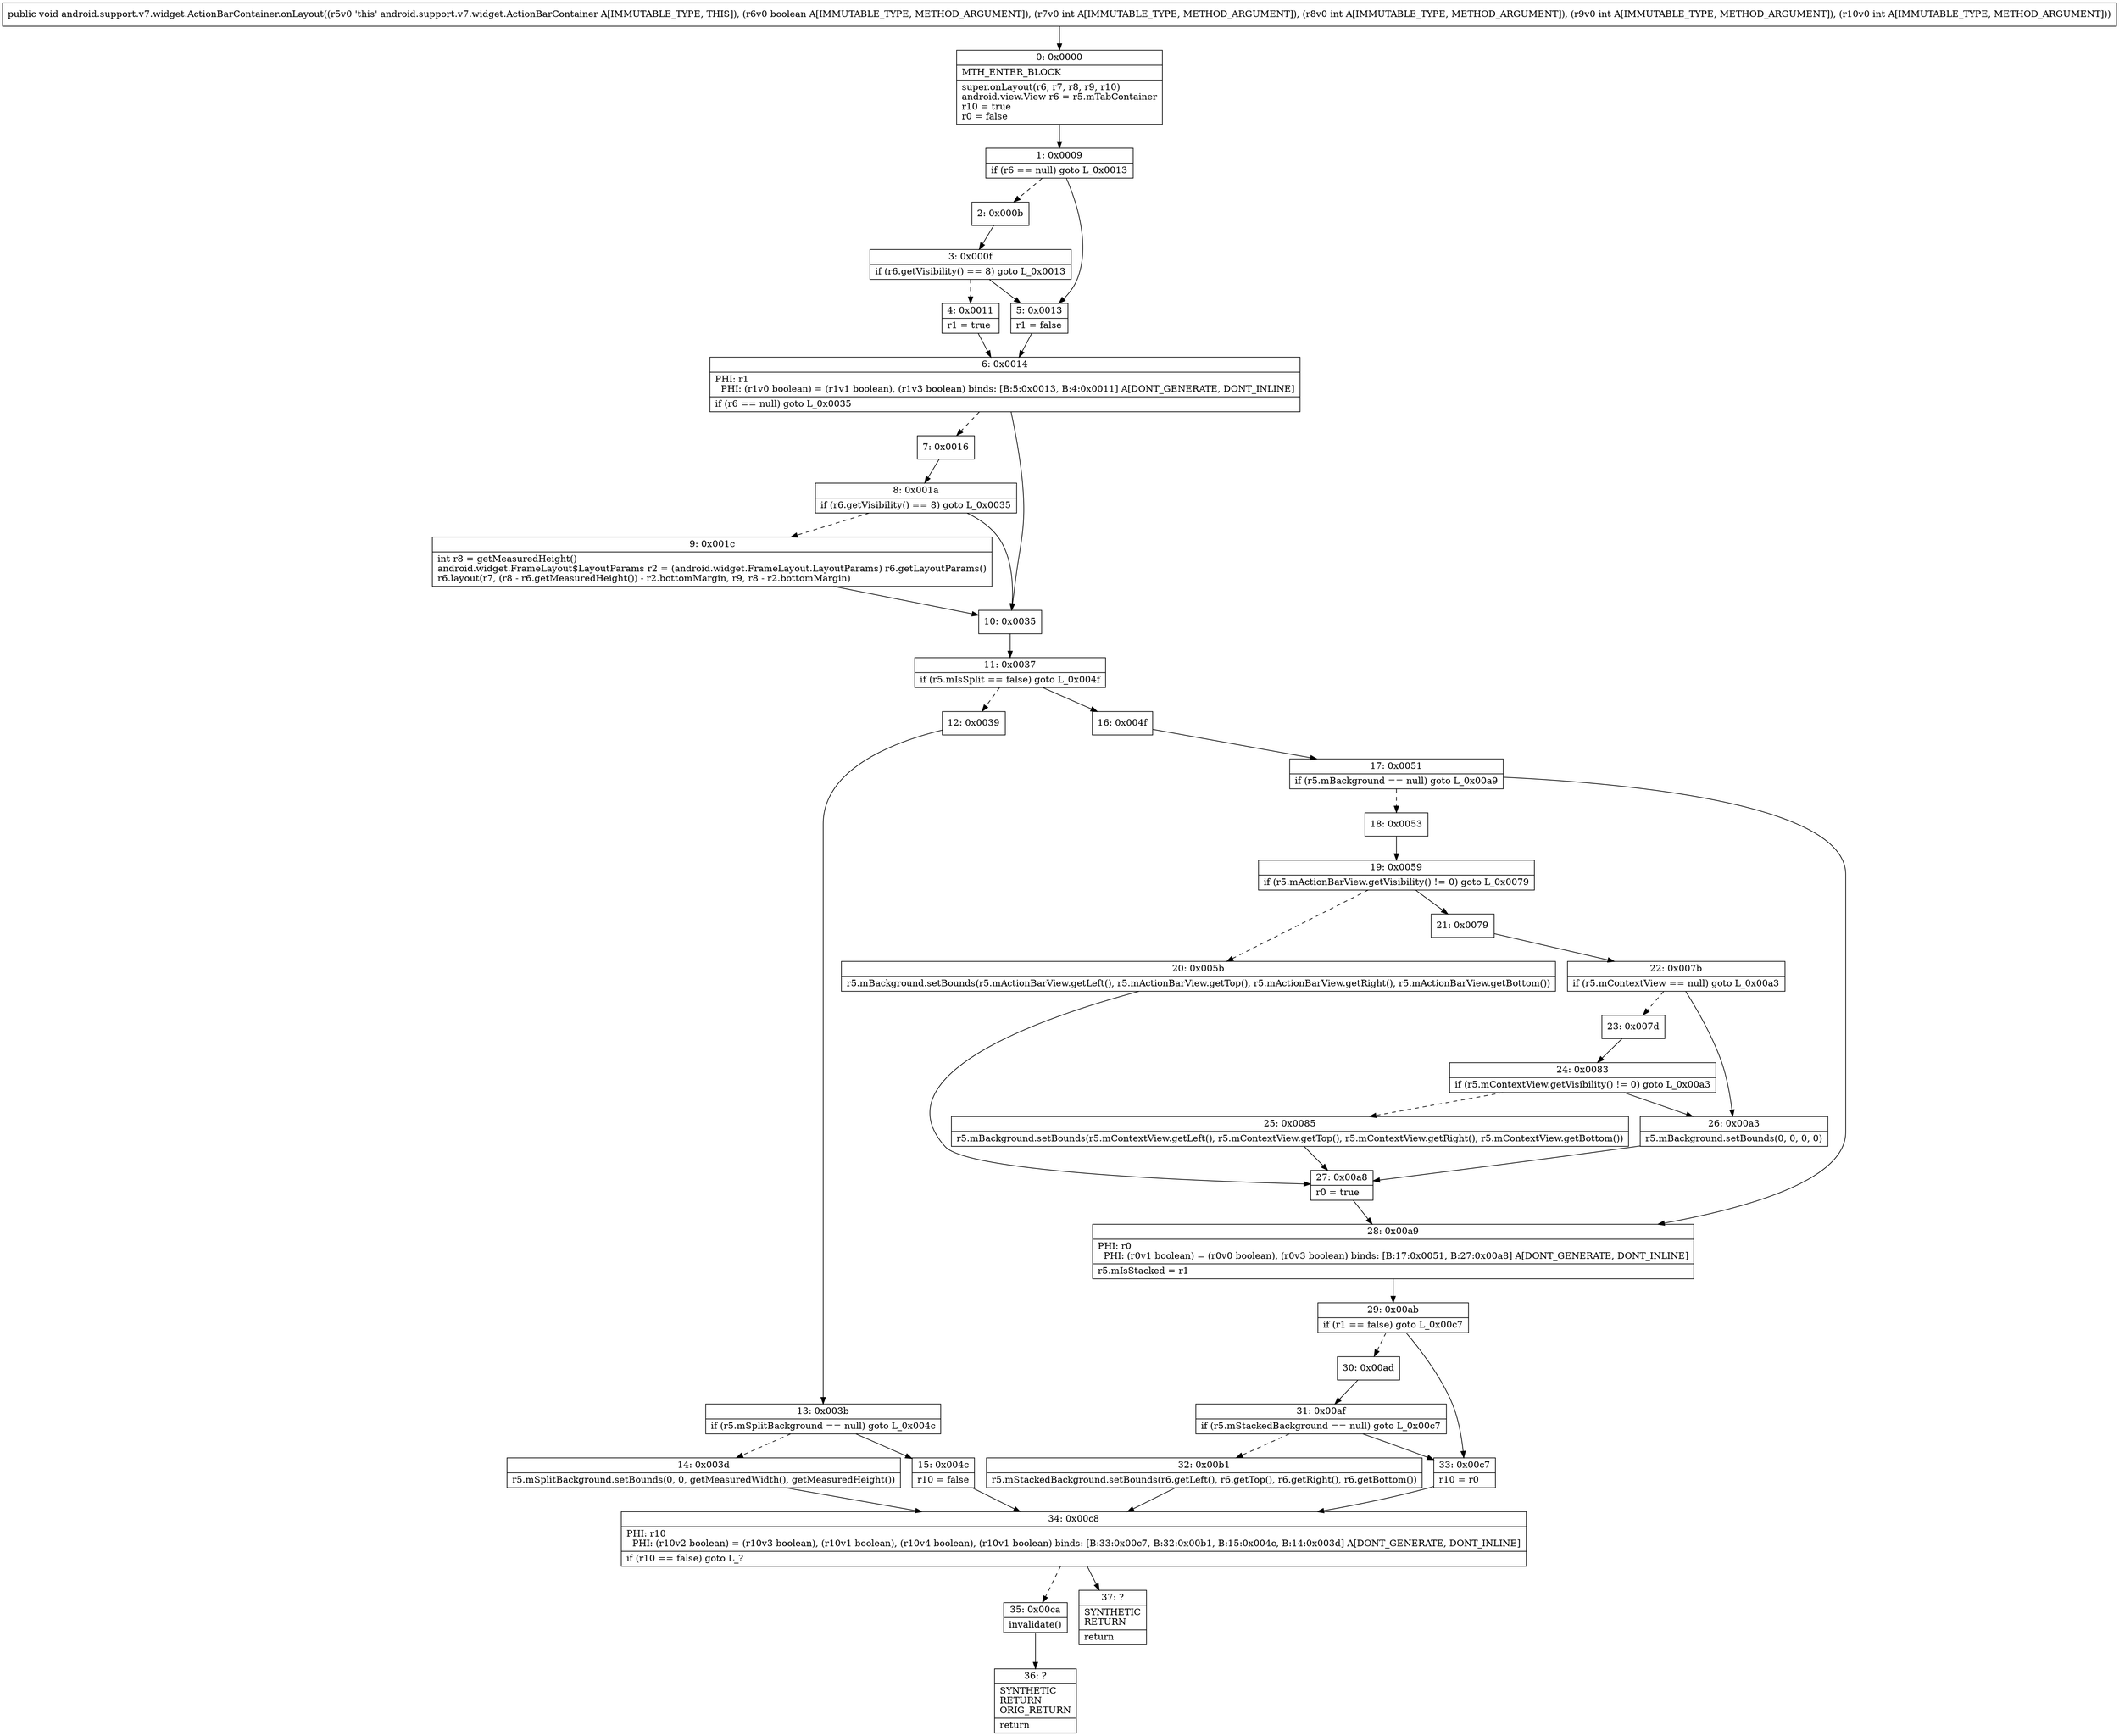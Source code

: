 digraph "CFG forandroid.support.v7.widget.ActionBarContainer.onLayout(ZIIII)V" {
Node_0 [shape=record,label="{0\:\ 0x0000|MTH_ENTER_BLOCK\l|super.onLayout(r6, r7, r8, r9, r10)\landroid.view.View r6 = r5.mTabContainer\lr10 = true\lr0 = false\l}"];
Node_1 [shape=record,label="{1\:\ 0x0009|if (r6 == null) goto L_0x0013\l}"];
Node_2 [shape=record,label="{2\:\ 0x000b}"];
Node_3 [shape=record,label="{3\:\ 0x000f|if (r6.getVisibility() == 8) goto L_0x0013\l}"];
Node_4 [shape=record,label="{4\:\ 0x0011|r1 = true\l}"];
Node_5 [shape=record,label="{5\:\ 0x0013|r1 = false\l}"];
Node_6 [shape=record,label="{6\:\ 0x0014|PHI: r1 \l  PHI: (r1v0 boolean) = (r1v1 boolean), (r1v3 boolean) binds: [B:5:0x0013, B:4:0x0011] A[DONT_GENERATE, DONT_INLINE]\l|if (r6 == null) goto L_0x0035\l}"];
Node_7 [shape=record,label="{7\:\ 0x0016}"];
Node_8 [shape=record,label="{8\:\ 0x001a|if (r6.getVisibility() == 8) goto L_0x0035\l}"];
Node_9 [shape=record,label="{9\:\ 0x001c|int r8 = getMeasuredHeight()\landroid.widget.FrameLayout$LayoutParams r2 = (android.widget.FrameLayout.LayoutParams) r6.getLayoutParams()\lr6.layout(r7, (r8 \- r6.getMeasuredHeight()) \- r2.bottomMargin, r9, r8 \- r2.bottomMargin)\l}"];
Node_10 [shape=record,label="{10\:\ 0x0035}"];
Node_11 [shape=record,label="{11\:\ 0x0037|if (r5.mIsSplit == false) goto L_0x004f\l}"];
Node_12 [shape=record,label="{12\:\ 0x0039}"];
Node_13 [shape=record,label="{13\:\ 0x003b|if (r5.mSplitBackground == null) goto L_0x004c\l}"];
Node_14 [shape=record,label="{14\:\ 0x003d|r5.mSplitBackground.setBounds(0, 0, getMeasuredWidth(), getMeasuredHeight())\l}"];
Node_15 [shape=record,label="{15\:\ 0x004c|r10 = false\l}"];
Node_16 [shape=record,label="{16\:\ 0x004f}"];
Node_17 [shape=record,label="{17\:\ 0x0051|if (r5.mBackground == null) goto L_0x00a9\l}"];
Node_18 [shape=record,label="{18\:\ 0x0053}"];
Node_19 [shape=record,label="{19\:\ 0x0059|if (r5.mActionBarView.getVisibility() != 0) goto L_0x0079\l}"];
Node_20 [shape=record,label="{20\:\ 0x005b|r5.mBackground.setBounds(r5.mActionBarView.getLeft(), r5.mActionBarView.getTop(), r5.mActionBarView.getRight(), r5.mActionBarView.getBottom())\l}"];
Node_21 [shape=record,label="{21\:\ 0x0079}"];
Node_22 [shape=record,label="{22\:\ 0x007b|if (r5.mContextView == null) goto L_0x00a3\l}"];
Node_23 [shape=record,label="{23\:\ 0x007d}"];
Node_24 [shape=record,label="{24\:\ 0x0083|if (r5.mContextView.getVisibility() != 0) goto L_0x00a3\l}"];
Node_25 [shape=record,label="{25\:\ 0x0085|r5.mBackground.setBounds(r5.mContextView.getLeft(), r5.mContextView.getTop(), r5.mContextView.getRight(), r5.mContextView.getBottom())\l}"];
Node_26 [shape=record,label="{26\:\ 0x00a3|r5.mBackground.setBounds(0, 0, 0, 0)\l}"];
Node_27 [shape=record,label="{27\:\ 0x00a8|r0 = true\l}"];
Node_28 [shape=record,label="{28\:\ 0x00a9|PHI: r0 \l  PHI: (r0v1 boolean) = (r0v0 boolean), (r0v3 boolean) binds: [B:17:0x0051, B:27:0x00a8] A[DONT_GENERATE, DONT_INLINE]\l|r5.mIsStacked = r1\l}"];
Node_29 [shape=record,label="{29\:\ 0x00ab|if (r1 == false) goto L_0x00c7\l}"];
Node_30 [shape=record,label="{30\:\ 0x00ad}"];
Node_31 [shape=record,label="{31\:\ 0x00af|if (r5.mStackedBackground == null) goto L_0x00c7\l}"];
Node_32 [shape=record,label="{32\:\ 0x00b1|r5.mStackedBackground.setBounds(r6.getLeft(), r6.getTop(), r6.getRight(), r6.getBottom())\l}"];
Node_33 [shape=record,label="{33\:\ 0x00c7|r10 = r0\l}"];
Node_34 [shape=record,label="{34\:\ 0x00c8|PHI: r10 \l  PHI: (r10v2 boolean) = (r10v3 boolean), (r10v1 boolean), (r10v4 boolean), (r10v1 boolean) binds: [B:33:0x00c7, B:32:0x00b1, B:15:0x004c, B:14:0x003d] A[DONT_GENERATE, DONT_INLINE]\l|if (r10 == false) goto L_?\l}"];
Node_35 [shape=record,label="{35\:\ 0x00ca|invalidate()\l}"];
Node_36 [shape=record,label="{36\:\ ?|SYNTHETIC\lRETURN\lORIG_RETURN\l|return\l}"];
Node_37 [shape=record,label="{37\:\ ?|SYNTHETIC\lRETURN\l|return\l}"];
MethodNode[shape=record,label="{public void android.support.v7.widget.ActionBarContainer.onLayout((r5v0 'this' android.support.v7.widget.ActionBarContainer A[IMMUTABLE_TYPE, THIS]), (r6v0 boolean A[IMMUTABLE_TYPE, METHOD_ARGUMENT]), (r7v0 int A[IMMUTABLE_TYPE, METHOD_ARGUMENT]), (r8v0 int A[IMMUTABLE_TYPE, METHOD_ARGUMENT]), (r9v0 int A[IMMUTABLE_TYPE, METHOD_ARGUMENT]), (r10v0 int A[IMMUTABLE_TYPE, METHOD_ARGUMENT])) }"];
MethodNode -> Node_0;
Node_0 -> Node_1;
Node_1 -> Node_2[style=dashed];
Node_1 -> Node_5;
Node_2 -> Node_3;
Node_3 -> Node_4[style=dashed];
Node_3 -> Node_5;
Node_4 -> Node_6;
Node_5 -> Node_6;
Node_6 -> Node_7[style=dashed];
Node_6 -> Node_10;
Node_7 -> Node_8;
Node_8 -> Node_9[style=dashed];
Node_8 -> Node_10;
Node_9 -> Node_10;
Node_10 -> Node_11;
Node_11 -> Node_12[style=dashed];
Node_11 -> Node_16;
Node_12 -> Node_13;
Node_13 -> Node_14[style=dashed];
Node_13 -> Node_15;
Node_14 -> Node_34;
Node_15 -> Node_34;
Node_16 -> Node_17;
Node_17 -> Node_18[style=dashed];
Node_17 -> Node_28;
Node_18 -> Node_19;
Node_19 -> Node_20[style=dashed];
Node_19 -> Node_21;
Node_20 -> Node_27;
Node_21 -> Node_22;
Node_22 -> Node_23[style=dashed];
Node_22 -> Node_26;
Node_23 -> Node_24;
Node_24 -> Node_25[style=dashed];
Node_24 -> Node_26;
Node_25 -> Node_27;
Node_26 -> Node_27;
Node_27 -> Node_28;
Node_28 -> Node_29;
Node_29 -> Node_30[style=dashed];
Node_29 -> Node_33;
Node_30 -> Node_31;
Node_31 -> Node_32[style=dashed];
Node_31 -> Node_33;
Node_32 -> Node_34;
Node_33 -> Node_34;
Node_34 -> Node_35[style=dashed];
Node_34 -> Node_37;
Node_35 -> Node_36;
}

